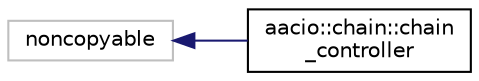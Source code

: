 digraph "Graphical Class Hierarchy"
{
  edge [fontname="Helvetica",fontsize="10",labelfontname="Helvetica",labelfontsize="10"];
  node [fontname="Helvetica",fontsize="10",shape=record];
  rankdir="LR";
  Node1732 [label="noncopyable",height=0.2,width=0.4,color="grey75", fillcolor="white", style="filled"];
  Node1732 -> Node0 [dir="back",color="midnightblue",fontsize="10",style="solid",fontname="Helvetica"];
  Node0 [label="aacio::chain::chain\l_controller",height=0.2,width=0.4,color="black", fillcolor="white", style="filled",URL="$classaacio_1_1chain_1_1chain__controller.html"];
}
